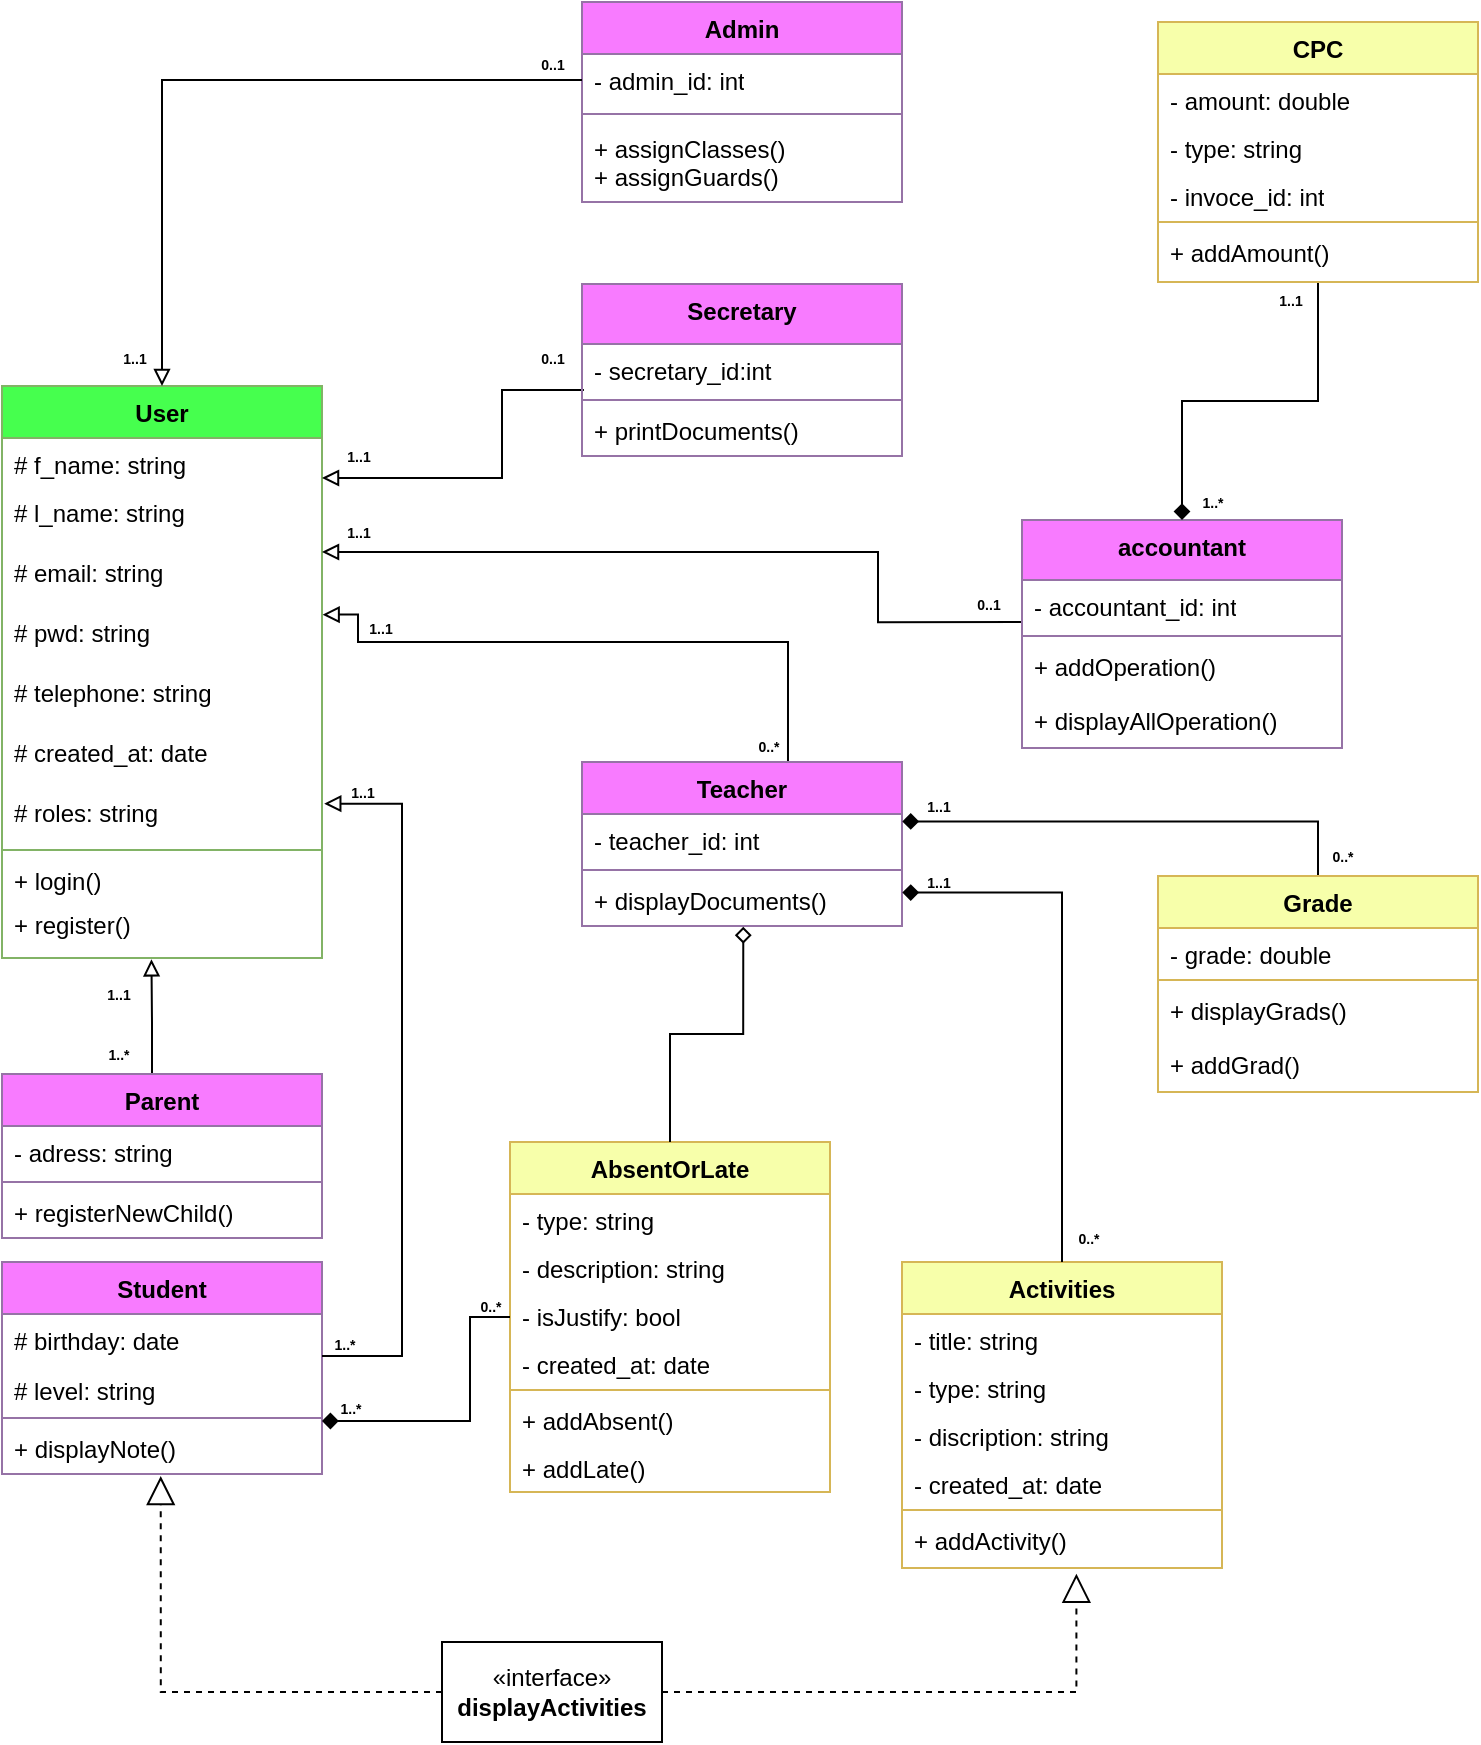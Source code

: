 <mxfile version="26.1.0">
  <diagram id="C5RBs43oDa-KdzZeNtuy" name="Page-1">
    <mxGraphModel grid="1" page="1" gridSize="10" guides="1" tooltips="1" connect="1" arrows="1" fold="1" pageScale="1" pageWidth="827" pageHeight="1169" math="0" shadow="0">
      <root>
        <mxCell id="WIyWlLk6GJQsqaUBKTNV-0" />
        <mxCell id="WIyWlLk6GJQsqaUBKTNV-1" parent="WIyWlLk6GJQsqaUBKTNV-0" />
        <mxCell id="l_mH8X4KawMlUzGO-z-k-4" value="User" style="swimlane;fontStyle=1;align=center;verticalAlign=top;childLayout=stackLayout;horizontal=1;startSize=26;horizontalStack=0;resizeParent=1;resizeParentMax=0;resizeLast=0;collapsible=1;marginBottom=0;whiteSpace=wrap;html=1;fillColor=#46FF4E;strokeColor=#82b366;" vertex="1" parent="WIyWlLk6GJQsqaUBKTNV-1">
          <mxGeometry x="-784" y="312" width="160" height="286" as="geometry">
            <mxRectangle x="320" y="30" width="70" height="30" as="alternateBounds" />
          </mxGeometry>
        </mxCell>
        <mxCell id="l_mH8X4KawMlUzGO-z-k-5" value="# f_name: string" style="text;strokeColor=none;fillColor=none;align=left;verticalAlign=top;spacingLeft=4;spacingRight=4;overflow=hidden;rotatable=0;points=[[0,0.5],[1,0.5]];portConstraint=eastwest;whiteSpace=wrap;html=1;" vertex="1" parent="l_mH8X4KawMlUzGO-z-k-4">
          <mxGeometry y="26" width="160" height="24" as="geometry" />
        </mxCell>
        <mxCell id="ui3U_AdrFcBO4sHF8EMD-2" value="# l_name: string" style="text;strokeColor=none;fillColor=none;align=left;verticalAlign=top;spacingLeft=4;spacingRight=4;overflow=hidden;rotatable=0;points=[[0,0.5],[1,0.5]];portConstraint=eastwest;whiteSpace=wrap;html=1;" vertex="1" parent="l_mH8X4KawMlUzGO-z-k-4">
          <mxGeometry y="50" width="160" height="30" as="geometry" />
        </mxCell>
        <mxCell id="ui3U_AdrFcBO4sHF8EMD-9" value="&lt;div&gt;# email: string&lt;/div&gt;" style="text;strokeColor=none;fillColor=none;align=left;verticalAlign=top;spacingLeft=4;spacingRight=4;overflow=hidden;rotatable=0;points=[[0,0.5],[1,0.5]];portConstraint=eastwest;whiteSpace=wrap;html=1;" vertex="1" parent="l_mH8X4KawMlUzGO-z-k-4">
          <mxGeometry y="80" width="160" height="30" as="geometry" />
        </mxCell>
        <mxCell id="ui3U_AdrFcBO4sHF8EMD-8" value="&lt;div&gt;&lt;span style=&quot;background-color: transparent; color: light-dark(rgb(0, 0, 0), rgb(255, 255, 255));&quot;&gt;# pwd: string&lt;/span&gt;&lt;/div&gt;" style="text;strokeColor=none;fillColor=none;align=left;verticalAlign=top;spacingLeft=4;spacingRight=4;overflow=hidden;rotatable=0;points=[[0,0.5],[1,0.5]];portConstraint=eastwest;whiteSpace=wrap;html=1;" vertex="1" parent="l_mH8X4KawMlUzGO-z-k-4">
          <mxGeometry y="110" width="160" height="30" as="geometry" />
        </mxCell>
        <mxCell id="ui3U_AdrFcBO4sHF8EMD-11" value="&lt;div&gt;&lt;span style=&quot;background-color: transparent; color: light-dark(rgb(0, 0, 0), rgb(255, 255, 255));&quot;&gt;# telephone: string&lt;/span&gt;&lt;/div&gt;" style="text;strokeColor=none;fillColor=none;align=left;verticalAlign=top;spacingLeft=4;spacingRight=4;overflow=hidden;rotatable=0;points=[[0,0.5],[1,0.5]];portConstraint=eastwest;whiteSpace=wrap;html=1;" vertex="1" parent="l_mH8X4KawMlUzGO-z-k-4">
          <mxGeometry y="140" width="160" height="30" as="geometry" />
        </mxCell>
        <mxCell id="ui3U_AdrFcBO4sHF8EMD-12" value="&lt;div&gt;&lt;span style=&quot;background-color: transparent; color: light-dark(rgb(0, 0, 0), rgb(255, 255, 255));&quot;&gt;# created_at: date&lt;/span&gt;&lt;/div&gt;" style="text;strokeColor=none;fillColor=none;align=left;verticalAlign=top;spacingLeft=4;spacingRight=4;overflow=hidden;rotatable=0;points=[[0,0.5],[1,0.5]];portConstraint=eastwest;whiteSpace=wrap;html=1;" vertex="1" parent="l_mH8X4KawMlUzGO-z-k-4">
          <mxGeometry y="170" width="160" height="30" as="geometry" />
        </mxCell>
        <mxCell id="ui3U_AdrFcBO4sHF8EMD-10" value="&lt;div&gt;&lt;span style=&quot;background-color: transparent; color: light-dark(rgb(0, 0, 0), rgb(255, 255, 255));&quot;&gt;# roles: string&lt;/span&gt;&lt;/div&gt;" style="text;strokeColor=none;fillColor=none;align=left;verticalAlign=top;spacingLeft=4;spacingRight=4;overflow=hidden;rotatable=0;points=[[0,0.5],[1,0.5]];portConstraint=eastwest;whiteSpace=wrap;html=1;" vertex="1" parent="l_mH8X4KawMlUzGO-z-k-4">
          <mxGeometry y="200" width="160" height="30" as="geometry" />
        </mxCell>
        <mxCell id="l_mH8X4KawMlUzGO-z-k-6" value="" style="line;strokeWidth=1;fillColor=none;align=left;verticalAlign=middle;spacingTop=-1;spacingLeft=3;spacingRight=3;rotatable=0;labelPosition=right;points=[];portConstraint=eastwest;strokeColor=inherit;" vertex="1" parent="l_mH8X4KawMlUzGO-z-k-4">
          <mxGeometry y="230" width="160" height="4" as="geometry" />
        </mxCell>
        <mxCell id="l_mH8X4KawMlUzGO-z-k-7" value="&lt;div&gt;+ login()&lt;/div&gt;" style="text;strokeColor=none;fillColor=none;align=left;verticalAlign=top;spacingLeft=4;spacingRight=4;overflow=hidden;rotatable=0;points=[[0,0.5],[1,0.5]];portConstraint=eastwest;whiteSpace=wrap;html=1;" vertex="1" parent="l_mH8X4KawMlUzGO-z-k-4">
          <mxGeometry y="234" width="160" height="22" as="geometry" />
        </mxCell>
        <mxCell id="ui3U_AdrFcBO4sHF8EMD-13" value="+ register()" style="text;strokeColor=none;fillColor=none;align=left;verticalAlign=top;spacingLeft=4;spacingRight=4;overflow=hidden;rotatable=0;points=[[0,0.5],[1,0.5]];portConstraint=eastwest;whiteSpace=wrap;html=1;" vertex="1" parent="l_mH8X4KawMlUzGO-z-k-4">
          <mxGeometry y="256" width="160" height="30" as="geometry" />
        </mxCell>
        <mxCell id="l_mH8X4KawMlUzGO-z-k-37" style="edgeStyle=orthogonalEdgeStyle;rounded=0;orthogonalLoop=1;jettySize=auto;html=1;endArrow=block;endFill=0;jumpSize=8;entryX=1.002;entryY=0.144;entryDx=0;entryDy=0;entryPerimeter=0;" edge="1" parent="WIyWlLk6GJQsqaUBKTNV-1" target="ui3U_AdrFcBO4sHF8EMD-8">
          <mxGeometry relative="1" as="geometry">
            <mxPoint x="-606" y="430" as="targetPoint" />
            <Array as="points">
              <mxPoint x="-391" y="440" />
              <mxPoint x="-606" y="440" />
              <mxPoint x="-606" y="426" />
            </Array>
            <mxPoint x="-391.004" y="500" as="sourcePoint" />
          </mxGeometry>
        </mxCell>
        <mxCell id="l_mH8X4KawMlUzGO-z-k-8" value="Teacher" style="swimlane;fontStyle=1;align=center;verticalAlign=top;childLayout=stackLayout;horizontal=1;startSize=26;horizontalStack=0;resizeParent=1;resizeParentMax=0;resizeLast=0;collapsible=1;marginBottom=0;whiteSpace=wrap;html=1;fillColor=#F87BFF;strokeColor=#9673a6;" vertex="1" parent="WIyWlLk6GJQsqaUBKTNV-1">
          <mxGeometry x="-494" y="500" width="160" height="82" as="geometry">
            <mxRectangle x="580" y="70" width="70" height="30" as="alternateBounds" />
          </mxGeometry>
        </mxCell>
        <mxCell id="l_mH8X4KawMlUzGO-z-k-9" value="- teacher_id: int" style="text;strokeColor=none;fillColor=none;align=left;verticalAlign=top;spacingLeft=4;spacingRight=4;overflow=hidden;rotatable=0;points=[[0,0.5],[1,0.5]];portConstraint=eastwest;whiteSpace=wrap;html=1;" vertex="1" parent="l_mH8X4KawMlUzGO-z-k-8">
          <mxGeometry y="26" width="160" height="26" as="geometry" />
        </mxCell>
        <mxCell id="l_mH8X4KawMlUzGO-z-k-10" value="" style="line;strokeWidth=1;fillColor=none;align=left;verticalAlign=middle;spacingTop=-1;spacingLeft=3;spacingRight=3;rotatable=0;labelPosition=right;points=[];portConstraint=eastwest;strokeColor=inherit;" vertex="1" parent="l_mH8X4KawMlUzGO-z-k-8">
          <mxGeometry y="52" width="160" height="4" as="geometry" />
        </mxCell>
        <mxCell id="l_mH8X4KawMlUzGO-z-k-11" value="+ displayDocuments()" style="text;strokeColor=none;fillColor=none;align=left;verticalAlign=top;spacingLeft=4;spacingRight=4;overflow=hidden;rotatable=0;points=[[0,0.5],[1,0.5]];portConstraint=eastwest;whiteSpace=wrap;html=1;" vertex="1" parent="l_mH8X4KawMlUzGO-z-k-8">
          <mxGeometry y="56" width="160" height="26" as="geometry" />
        </mxCell>
        <mxCell id="l_mH8X4KawMlUzGO-z-k-12" value="Student" style="swimlane;fontStyle=1;align=center;verticalAlign=top;childLayout=stackLayout;horizontal=1;startSize=26;horizontalStack=0;resizeParent=1;resizeParentMax=0;resizeLast=0;collapsible=1;marginBottom=0;whiteSpace=wrap;html=1;fillColor=#F87BFF;strokeColor=#9673a6;" vertex="1" parent="WIyWlLk6GJQsqaUBKTNV-1">
          <mxGeometry x="-784" y="750" width="160" height="106" as="geometry">
            <mxRectangle x="670" y="200" width="70" height="30" as="alternateBounds" />
          </mxGeometry>
        </mxCell>
        <mxCell id="l_mH8X4KawMlUzGO-z-k-13" value="# birthday: date" style="text;strokeColor=none;fillColor=none;align=left;verticalAlign=top;spacingLeft=4;spacingRight=4;overflow=hidden;rotatable=0;points=[[0,0.5],[1,0.5]];portConstraint=eastwest;whiteSpace=wrap;html=1;" vertex="1" parent="l_mH8X4KawMlUzGO-z-k-12">
          <mxGeometry y="26" width="160" height="25" as="geometry" />
        </mxCell>
        <mxCell id="Yjmmr0oVw0jeOqbne9gF-8" value="&lt;div&gt;# level: string&lt;/div&gt;" style="text;strokeColor=none;fillColor=none;align=left;verticalAlign=top;spacingLeft=4;spacingRight=4;overflow=hidden;rotatable=0;points=[[0,0.5],[1,0.5]];portConstraint=eastwest;whiteSpace=wrap;html=1;" vertex="1" parent="l_mH8X4KawMlUzGO-z-k-12">
          <mxGeometry y="51" width="160" height="25" as="geometry" />
        </mxCell>
        <mxCell id="l_mH8X4KawMlUzGO-z-k-14" value="" style="line;strokeWidth=1;fillColor=none;align=left;verticalAlign=middle;spacingTop=-1;spacingLeft=3;spacingRight=3;rotatable=0;labelPosition=right;points=[];portConstraint=eastwest;strokeColor=inherit;" vertex="1" parent="l_mH8X4KawMlUzGO-z-k-12">
          <mxGeometry y="76" width="160" height="4" as="geometry" />
        </mxCell>
        <mxCell id="l_mH8X4KawMlUzGO-z-k-15" value="+ displayNote()" style="text;strokeColor=none;fillColor=none;align=left;verticalAlign=top;spacingLeft=4;spacingRight=4;overflow=hidden;rotatable=0;points=[[0,0.5],[1,0.5]];portConstraint=eastwest;whiteSpace=wrap;html=1;" vertex="1" parent="l_mH8X4KawMlUzGO-z-k-12">
          <mxGeometry y="80" width="160" height="26" as="geometry" />
        </mxCell>
        <mxCell id="l_mH8X4KawMlUzGO-z-k-16" value="Admin" style="swimlane;fontStyle=1;align=center;verticalAlign=top;childLayout=stackLayout;horizontal=1;startSize=26;horizontalStack=0;resizeParent=1;resizeParentMax=0;resizeLast=0;collapsible=1;marginBottom=0;whiteSpace=wrap;html=1;fillColor=#F87BFF;strokeColor=#9673a6;" vertex="1" parent="WIyWlLk6GJQsqaUBKTNV-1">
          <mxGeometry x="-494" y="120" width="160" height="100" as="geometry">
            <mxRectangle x="240" y="190" width="70" height="30" as="alternateBounds" />
          </mxGeometry>
        </mxCell>
        <mxCell id="l_mH8X4KawMlUzGO-z-k-17" value="- admin_id: int" style="text;strokeColor=none;fillColor=none;align=left;verticalAlign=top;spacingLeft=4;spacingRight=4;overflow=hidden;rotatable=0;points=[[0,0.5],[1,0.5]];portConstraint=eastwest;whiteSpace=wrap;html=1;" vertex="1" parent="l_mH8X4KawMlUzGO-z-k-16">
          <mxGeometry y="26" width="160" height="26" as="geometry" />
        </mxCell>
        <mxCell id="l_mH8X4KawMlUzGO-z-k-18" value="" style="line;strokeWidth=1;fillColor=none;align=left;verticalAlign=middle;spacingTop=-1;spacingLeft=3;spacingRight=3;rotatable=0;labelPosition=right;points=[];portConstraint=eastwest;strokeColor=inherit;" vertex="1" parent="l_mH8X4KawMlUzGO-z-k-16">
          <mxGeometry y="52" width="160" height="8" as="geometry" />
        </mxCell>
        <mxCell id="l_mH8X4KawMlUzGO-z-k-19" value="+&amp;nbsp;assignClasses()&lt;div&gt;+&amp;nbsp;assignGuards()&lt;/div&gt;" style="text;strokeColor=none;fillColor=none;align=left;verticalAlign=top;spacingLeft=4;spacingRight=4;overflow=hidden;rotatable=0;points=[[0,0.5],[1,0.5]];portConstraint=eastwest;whiteSpace=wrap;html=1;" vertex="1" parent="l_mH8X4KawMlUzGO-z-k-16">
          <mxGeometry y="60" width="160" height="40" as="geometry" />
        </mxCell>
        <mxCell id="l_mH8X4KawMlUzGO-z-k-40" style="edgeStyle=orthogonalEdgeStyle;rounded=0;orthogonalLoop=1;jettySize=auto;html=1;exitX=0.006;exitY=0.885;exitDx=0;exitDy=0;exitPerimeter=0;endArrow=block;endFill=0;jumpSize=8;" edge="1" parent="WIyWlLk6GJQsqaUBKTNV-1" source="l_mH8X4KawMlUzGO-z-k-21">
          <mxGeometry relative="1" as="geometry">
            <mxPoint x="-624" y="358" as="targetPoint" />
            <Array as="points">
              <mxPoint x="-534" y="314" />
              <mxPoint x="-534" y="358" />
            </Array>
          </mxGeometry>
        </mxCell>
        <mxCell id="l_mH8X4KawMlUzGO-z-k-20" value="Secretary" style="swimlane;fontStyle=1;align=center;verticalAlign=top;childLayout=stackLayout;horizontal=1;startSize=30;horizontalStack=0;resizeParent=1;resizeParentMax=0;resizeLast=0;collapsible=1;marginBottom=0;whiteSpace=wrap;html=1;fillColor=#F87BFF;strokeColor=#9673a6;" vertex="1" parent="WIyWlLk6GJQsqaUBKTNV-1">
          <mxGeometry x="-494" y="261" width="160" height="86" as="geometry">
            <mxRectangle x="60" y="370" width="70" height="30" as="alternateBounds" />
          </mxGeometry>
        </mxCell>
        <mxCell id="l_mH8X4KawMlUzGO-z-k-21" value="- secretary_id:int" style="text;strokeColor=none;fillColor=none;align=left;verticalAlign=top;spacingLeft=4;spacingRight=4;overflow=hidden;rotatable=0;points=[[0,0.5],[1,0.5]];portConstraint=eastwest;whiteSpace=wrap;html=1;" vertex="1" parent="l_mH8X4KawMlUzGO-z-k-20">
          <mxGeometry y="30" width="160" height="26" as="geometry" />
        </mxCell>
        <mxCell id="l_mH8X4KawMlUzGO-z-k-22" value="" style="line;strokeWidth=1;fillColor=none;align=left;verticalAlign=middle;spacingTop=-1;spacingLeft=3;spacingRight=3;rotatable=0;labelPosition=right;points=[];portConstraint=eastwest;strokeColor=inherit;" vertex="1" parent="l_mH8X4KawMlUzGO-z-k-20">
          <mxGeometry y="56" width="160" height="4" as="geometry" />
        </mxCell>
        <mxCell id="l_mH8X4KawMlUzGO-z-k-23" value="+&amp;nbsp;printDocuments()" style="text;strokeColor=none;fillColor=none;align=left;verticalAlign=top;spacingLeft=4;spacingRight=4;overflow=hidden;rotatable=0;points=[[0,0.5],[1,0.5]];portConstraint=eastwest;whiteSpace=wrap;html=1;" vertex="1" parent="l_mH8X4KawMlUzGO-z-k-20">
          <mxGeometry y="60" width="160" height="26" as="geometry" />
        </mxCell>
        <mxCell id="l_mH8X4KawMlUzGO-z-k-55" style="edgeStyle=orthogonalEdgeStyle;rounded=0;orthogonalLoop=1;jettySize=auto;html=1;endArrow=block;endFill=0;jumpSize=8;exitX=0.003;exitY=0.81;exitDx=0;exitDy=0;exitPerimeter=0;" edge="1" parent="WIyWlLk6GJQsqaUBKTNV-1" source="l_mH8X4KawMlUzGO-z-k-25">
          <mxGeometry relative="1" as="geometry">
            <Array as="points">
              <mxPoint x="-346" y="430" />
              <mxPoint x="-346" y="395" />
            </Array>
            <mxPoint x="-624" y="395" as="targetPoint" />
          </mxGeometry>
        </mxCell>
        <mxCell id="l_mH8X4KawMlUzGO-z-k-24" value="accountant" style="swimlane;fontStyle=1;align=center;verticalAlign=top;childLayout=stackLayout;horizontal=1;startSize=30;horizontalStack=0;resizeParent=1;resizeParentMax=0;resizeLast=0;collapsible=1;marginBottom=0;whiteSpace=wrap;html=1;fillColor=#F87BFF;strokeColor=#9673a6;" vertex="1" parent="WIyWlLk6GJQsqaUBKTNV-1">
          <mxGeometry x="-274" y="379" width="160" height="114" as="geometry">
            <mxRectangle x="200" y="240" width="70" height="30" as="alternateBounds" />
          </mxGeometry>
        </mxCell>
        <mxCell id="l_mH8X4KawMlUzGO-z-k-25" value="- accountant_id: int" style="text;strokeColor=none;fillColor=none;align=left;verticalAlign=top;spacingLeft=4;spacingRight=4;overflow=hidden;rotatable=0;points=[[0,0.5],[1,0.5]];portConstraint=eastwest;whiteSpace=wrap;html=1;" vertex="1" parent="l_mH8X4KawMlUzGO-z-k-24">
          <mxGeometry y="30" width="160" height="26" as="geometry" />
        </mxCell>
        <mxCell id="l_mH8X4KawMlUzGO-z-k-26" value="" style="line;strokeWidth=1;fillColor=none;align=left;verticalAlign=middle;spacingTop=-1;spacingLeft=3;spacingRight=3;rotatable=0;labelPosition=right;points=[];portConstraint=eastwest;strokeColor=inherit;" vertex="1" parent="l_mH8X4KawMlUzGO-z-k-24">
          <mxGeometry y="56" width="160" height="4" as="geometry" />
        </mxCell>
        <mxCell id="l_mH8X4KawMlUzGO-z-k-27" value="+ addOperation()" style="text;strokeColor=none;fillColor=none;align=left;verticalAlign=top;spacingLeft=4;spacingRight=4;overflow=hidden;rotatable=0;points=[[0,0.5],[1,0.5]];portConstraint=eastwest;whiteSpace=wrap;html=1;" vertex="1" parent="l_mH8X4KawMlUzGO-z-k-24">
          <mxGeometry y="60" width="160" height="27" as="geometry" />
        </mxCell>
        <mxCell id="Yjmmr0oVw0jeOqbne9gF-6" value="&lt;div&gt;+ displayAllOperation()&lt;/div&gt;" style="text;strokeColor=none;fillColor=none;align=left;verticalAlign=top;spacingLeft=4;spacingRight=4;overflow=hidden;rotatable=0;points=[[0,0.5],[1,0.5]];portConstraint=eastwest;whiteSpace=wrap;html=1;" vertex="1" parent="l_mH8X4KawMlUzGO-z-k-24">
          <mxGeometry y="87" width="160" height="27" as="geometry" />
        </mxCell>
        <mxCell id="l_mH8X4KawMlUzGO-z-k-58" style="edgeStyle=orthogonalEdgeStyle;rounded=0;orthogonalLoop=1;jettySize=auto;html=1;endArrow=block;endFill=0;jumpSize=8;entryX=0.467;entryY=1.022;entryDx=0;entryDy=0;entryPerimeter=0;" edge="1" parent="WIyWlLk6GJQsqaUBKTNV-1" source="l_mH8X4KawMlUzGO-z-k-28" target="ui3U_AdrFcBO4sHF8EMD-13">
          <mxGeometry relative="1" as="geometry">
            <Array as="points">
              <mxPoint x="-709" y="630" />
              <mxPoint x="-709" y="630" />
            </Array>
            <mxPoint x="-709" y="650" as="sourcePoint" />
            <mxPoint x="-726" y="630" as="targetPoint" />
          </mxGeometry>
        </mxCell>
        <mxCell id="l_mH8X4KawMlUzGO-z-k-28" value="Parent" style="swimlane;fontStyle=1;align=center;verticalAlign=top;childLayout=stackLayout;horizontal=1;startSize=26;horizontalStack=0;resizeParent=1;resizeParentMax=0;resizeLast=0;collapsible=1;marginBottom=0;whiteSpace=wrap;html=1;fillColor=#F87BFF;strokeColor=#9673a6;" vertex="1" parent="WIyWlLk6GJQsqaUBKTNV-1">
          <mxGeometry x="-784" y="656" width="160" height="82" as="geometry">
            <mxRectangle x="370" y="160" width="70" height="30" as="alternateBounds" />
          </mxGeometry>
        </mxCell>
        <mxCell id="l_mH8X4KawMlUzGO-z-k-29" value="- adress: string" style="text;strokeColor=none;fillColor=none;align=left;verticalAlign=top;spacingLeft=4;spacingRight=4;overflow=hidden;rotatable=0;points=[[0,0.5],[1,0.5]];portConstraint=eastwest;whiteSpace=wrap;html=1;" vertex="1" parent="l_mH8X4KawMlUzGO-z-k-28">
          <mxGeometry y="26" width="160" height="26" as="geometry" />
        </mxCell>
        <mxCell id="l_mH8X4KawMlUzGO-z-k-30" value="" style="line;strokeWidth=1;fillColor=none;align=left;verticalAlign=middle;spacingTop=-1;spacingLeft=3;spacingRight=3;rotatable=0;labelPosition=right;points=[];portConstraint=eastwest;strokeColor=inherit;" vertex="1" parent="l_mH8X4KawMlUzGO-z-k-28">
          <mxGeometry y="52" width="160" height="4" as="geometry" />
        </mxCell>
        <mxCell id="l_mH8X4KawMlUzGO-z-k-31" value="+&amp;nbsp;registerNewChild()" style="text;strokeColor=none;fillColor=none;align=left;verticalAlign=top;spacingLeft=4;spacingRight=4;overflow=hidden;rotatable=0;points=[[0,0.5],[1,0.5]];portConstraint=eastwest;whiteSpace=wrap;html=1;" vertex="1" parent="l_mH8X4KawMlUzGO-z-k-28">
          <mxGeometry y="56" width="160" height="26" as="geometry" />
        </mxCell>
        <mxCell id="l_mH8X4KawMlUzGO-z-k-60" style="edgeStyle=orthogonalEdgeStyle;rounded=0;orthogonalLoop=1;jettySize=auto;html=1;endArrow=diamond;endFill=1;entryX=1.001;entryY=0.142;entryDx=0;entryDy=0;entryPerimeter=0;exitX=0.5;exitY=0;exitDx=0;exitDy=0;" edge="1" parent="WIyWlLk6GJQsqaUBKTNV-1" source="l_mH8X4KawMlUzGO-z-k-45" target="l_mH8X4KawMlUzGO-z-k-9">
          <mxGeometry relative="1" as="geometry">
            <mxPoint x="-144.16" y="586" as="sourcePoint" />
            <mxPoint x="-324.0" y="528.994" as="targetPoint" />
            <Array as="points">
              <mxPoint x="-126" y="530" />
            </Array>
          </mxGeometry>
        </mxCell>
        <mxCell id="l_mH8X4KawMlUzGO-z-k-45" value="Grade" style="swimlane;fontStyle=1;align=center;verticalAlign=top;childLayout=stackLayout;horizontal=1;startSize=26;horizontalStack=0;resizeParent=1;resizeParentMax=0;resizeLast=0;collapsible=1;marginBottom=0;whiteSpace=wrap;html=1;fillColor=#F7FFAA;strokeColor=#d6b656;" vertex="1" parent="WIyWlLk6GJQsqaUBKTNV-1">
          <mxGeometry x="-206" y="557" width="160" height="108" as="geometry">
            <mxRectangle x="670" y="200" width="70" height="30" as="alternateBounds" />
          </mxGeometry>
        </mxCell>
        <mxCell id="l_mH8X4KawMlUzGO-z-k-46" value="- grade: double" style="text;strokeColor=none;fillColor=none;align=left;verticalAlign=top;spacingLeft=4;spacingRight=4;overflow=hidden;rotatable=0;points=[[0,0.5],[1,0.5]];portConstraint=eastwest;whiteSpace=wrap;html=1;" vertex="1" parent="l_mH8X4KawMlUzGO-z-k-45">
          <mxGeometry y="26" width="160" height="24" as="geometry" />
        </mxCell>
        <mxCell id="l_mH8X4KawMlUzGO-z-k-47" value="" style="line;strokeWidth=1;fillColor=none;align=left;verticalAlign=middle;spacingTop=-1;spacingLeft=3;spacingRight=3;rotatable=0;labelPosition=right;points=[];portConstraint=eastwest;strokeColor=inherit;" vertex="1" parent="l_mH8X4KawMlUzGO-z-k-45">
          <mxGeometry y="50" width="160" height="4" as="geometry" />
        </mxCell>
        <mxCell id="l_mH8X4KawMlUzGO-z-k-48" value="&lt;span style=&quot;text-wrap-mode: nowrap; background-color: rgb(255, 255, 255);&quot;&gt;+ displayGrads()&lt;/span&gt;" style="text;strokeColor=none;fillColor=none;align=left;verticalAlign=top;spacingLeft=4;spacingRight=4;overflow=hidden;rotatable=0;points=[[0,0.5],[1,0.5]];portConstraint=eastwest;whiteSpace=wrap;html=1;" vertex="1" parent="l_mH8X4KawMlUzGO-z-k-45">
          <mxGeometry y="54" width="160" height="27" as="geometry" />
        </mxCell>
        <mxCell id="Yjmmr0oVw0jeOqbne9gF-7" value="&lt;div&gt;&lt;span style=&quot;text-wrap-mode: nowrap; background-color: rgb(255, 255, 255);&quot;&gt;+ addGrad()&lt;/span&gt;&lt;/div&gt;" style="text;strokeColor=none;fillColor=none;align=left;verticalAlign=top;spacingLeft=4;spacingRight=4;overflow=hidden;rotatable=0;points=[[0,0.5],[1,0.5]];portConstraint=eastwest;whiteSpace=wrap;html=1;" vertex="1" parent="l_mH8X4KawMlUzGO-z-k-45">
          <mxGeometry y="81" width="160" height="27" as="geometry" />
        </mxCell>
        <mxCell id="l_mH8X4KawMlUzGO-z-k-49" value="Activities" style="swimlane;fontStyle=1;align=center;verticalAlign=top;childLayout=stackLayout;horizontal=1;startSize=26;horizontalStack=0;resizeParent=1;resizeParentMax=0;resizeLast=0;collapsible=1;marginBottom=0;whiteSpace=wrap;html=1;fillColor=#F7FFAA;strokeColor=#d6b656;" vertex="1" parent="WIyWlLk6GJQsqaUBKTNV-1">
          <mxGeometry x="-334" y="750" width="160" height="153" as="geometry">
            <mxRectangle x="670" y="200" width="70" height="30" as="alternateBounds" />
          </mxGeometry>
        </mxCell>
        <mxCell id="l_mH8X4KawMlUzGO-z-k-50" value="- title: string" style="text;strokeColor=none;fillColor=none;align=left;verticalAlign=top;spacingLeft=4;spacingRight=4;overflow=hidden;rotatable=0;points=[[0,0.5],[1,0.5]];portConstraint=eastwest;whiteSpace=wrap;html=1;" vertex="1" parent="l_mH8X4KawMlUzGO-z-k-49">
          <mxGeometry y="26" width="160" height="24" as="geometry" />
        </mxCell>
        <mxCell id="ui3U_AdrFcBO4sHF8EMD-0" value="- type: string" style="text;strokeColor=none;fillColor=none;align=left;verticalAlign=top;spacingLeft=4;spacingRight=4;overflow=hidden;rotatable=0;points=[[0,0.5],[1,0.5]];portConstraint=eastwest;whiteSpace=wrap;html=1;" vertex="1" parent="l_mH8X4KawMlUzGO-z-k-49">
          <mxGeometry y="50" width="160" height="24" as="geometry" />
        </mxCell>
        <mxCell id="x5WPUFtIR_pD6KWoWvyF-1" value="- discription: string" style="text;strokeColor=none;fillColor=none;align=left;verticalAlign=top;spacingLeft=4;spacingRight=4;overflow=hidden;rotatable=0;points=[[0,0.5],[1,0.5]];portConstraint=eastwest;whiteSpace=wrap;html=1;" vertex="1" parent="l_mH8X4KawMlUzGO-z-k-49">
          <mxGeometry y="74" width="160" height="24" as="geometry" />
        </mxCell>
        <mxCell id="x5WPUFtIR_pD6KWoWvyF-0" value="- created_at: date" style="text;strokeColor=none;fillColor=none;align=left;verticalAlign=top;spacingLeft=4;spacingRight=4;overflow=hidden;rotatable=0;points=[[0,0.5],[1,0.5]];portConstraint=eastwest;whiteSpace=wrap;html=1;" vertex="1" parent="l_mH8X4KawMlUzGO-z-k-49">
          <mxGeometry y="98" width="160" height="24" as="geometry" />
        </mxCell>
        <mxCell id="l_mH8X4KawMlUzGO-z-k-51" value="" style="line;strokeWidth=1;fillColor=none;align=left;verticalAlign=middle;spacingTop=-1;spacingLeft=3;spacingRight=3;rotatable=0;labelPosition=right;points=[];portConstraint=eastwest;strokeColor=inherit;" vertex="1" parent="l_mH8X4KawMlUzGO-z-k-49">
          <mxGeometry y="122" width="160" height="4" as="geometry" />
        </mxCell>
        <mxCell id="l_mH8X4KawMlUzGO-z-k-52" value="&lt;div&gt;&lt;span style=&quot;text-wrap-mode: nowrap; background-color: rgb(255, 255, 255);&quot;&gt;+ addActivity()&lt;/span&gt;&lt;/div&gt;" style="text;strokeColor=none;fillColor=none;align=left;verticalAlign=top;spacingLeft=4;spacingRight=4;overflow=hidden;rotatable=0;points=[[0,0.5],[1,0.5]];portConstraint=eastwest;whiteSpace=wrap;html=1;" vertex="1" parent="l_mH8X4KawMlUzGO-z-k-49">
          <mxGeometry y="126" width="160" height="27" as="geometry" />
        </mxCell>
        <mxCell id="l_mH8X4KawMlUzGO-z-k-56" style="edgeStyle=orthogonalEdgeStyle;rounded=0;orthogonalLoop=1;jettySize=auto;html=1;entryX=0.5;entryY=0;entryDx=0;entryDy=0;endArrow=block;endFill=0;jumpSize=8;" edge="1" parent="WIyWlLk6GJQsqaUBKTNV-1" source="l_mH8X4KawMlUzGO-z-k-17" target="l_mH8X4KawMlUzGO-z-k-4">
          <mxGeometry relative="1" as="geometry" />
        </mxCell>
        <mxCell id="l_mH8X4KawMlUzGO-z-k-59" style="edgeStyle=orthogonalEdgeStyle;rounded=0;orthogonalLoop=1;jettySize=auto;html=1;endArrow=block;endFill=0;jumpSize=8;entryX=1.007;entryY=0.295;entryDx=0;entryDy=0;entryPerimeter=0;" edge="1" parent="WIyWlLk6GJQsqaUBKTNV-1" source="l_mH8X4KawMlUzGO-z-k-13" target="ui3U_AdrFcBO4sHF8EMD-10">
          <mxGeometry relative="1" as="geometry">
            <Array as="points">
              <mxPoint x="-584" y="797" />
              <mxPoint x="-584" y="521" />
            </Array>
            <mxPoint x="-590" y="520" as="targetPoint" />
          </mxGeometry>
        </mxCell>
        <mxCell id="l_mH8X4KawMlUzGO-z-k-62" style="edgeStyle=orthogonalEdgeStyle;rounded=0;orthogonalLoop=1;jettySize=auto;html=1;entryX=1.001;entryY=0.357;entryDx=0;entryDy=0;entryPerimeter=0;endArrow=diamond;endFill=1;" edge="1" parent="WIyWlLk6GJQsqaUBKTNV-1" source="l_mH8X4KawMlUzGO-z-k-49" target="l_mH8X4KawMlUzGO-z-k-11">
          <mxGeometry relative="1" as="geometry" />
        </mxCell>
        <mxCell id="l_mH8X4KawMlUzGO-z-k-63" value="«interface»&lt;br&gt;&lt;b&gt;displayActivities&lt;/b&gt;" style="html=1;whiteSpace=wrap;" vertex="1" parent="WIyWlLk6GJQsqaUBKTNV-1">
          <mxGeometry x="-564" y="940" width="110" height="50" as="geometry" />
        </mxCell>
        <mxCell id="l_mH8X4KawMlUzGO-z-k-64" value="" style="endArrow=block;dashed=1;endFill=0;endSize=12;html=1;rounded=0;exitX=1;exitY=0.5;exitDx=0;exitDy=0;entryX=0.545;entryY=1.105;entryDx=0;entryDy=0;entryPerimeter=0;edgeStyle=orthogonalEdgeStyle;" edge="1" parent="WIyWlLk6GJQsqaUBKTNV-1" source="l_mH8X4KawMlUzGO-z-k-63" target="l_mH8X4KawMlUzGO-z-k-52">
          <mxGeometry width="160" relative="1" as="geometry">
            <mxPoint x="-394" y="920" as="sourcePoint" />
            <mxPoint x="-234" y="920" as="targetPoint" />
            <Array as="points">
              <mxPoint x="-247" y="965" />
            </Array>
          </mxGeometry>
        </mxCell>
        <mxCell id="l_mH8X4KawMlUzGO-z-k-66" style="edgeStyle=orthogonalEdgeStyle;rounded=0;orthogonalLoop=1;jettySize=auto;html=1;entryX=0.496;entryY=1.038;entryDx=0;entryDy=0;entryPerimeter=0;dashed=1;endArrow=block;endFill=0;endSize=12;" edge="1" parent="WIyWlLk6GJQsqaUBKTNV-1" source="l_mH8X4KawMlUzGO-z-k-63" target="l_mH8X4KawMlUzGO-z-k-15">
          <mxGeometry relative="1" as="geometry">
            <Array as="points">
              <mxPoint x="-705" y="965" />
            </Array>
          </mxGeometry>
        </mxCell>
        <mxCell id="l_mH8X4KawMlUzGO-z-k-69" value="&lt;span style=&quot;&quot;&gt;&lt;font style=&quot;font-size: 7px;&quot;&gt;&lt;b&gt;0..1&lt;/b&gt;&lt;/font&gt;&lt;/span&gt;" style="text;align=center;fontStyle=0;verticalAlign=middle;spacingLeft=3;spacingRight=3;strokeColor=none;rotatable=0;points=[[0,0.5],[1,0.5]];portConstraint=eastwest;html=1;" vertex="1" parent="WIyWlLk6GJQsqaUBKTNV-1">
          <mxGeometry x="-519" y="145" width="20" height="10" as="geometry" />
        </mxCell>
        <mxCell id="l_mH8X4KawMlUzGO-z-k-70" value="&lt;span style=&quot;&quot;&gt;&lt;font style=&quot;font-size: 7px;&quot;&gt;&lt;b&gt;1..1&lt;/b&gt;&lt;/font&gt;&lt;/span&gt;" style="text;align=center;fontStyle=0;verticalAlign=middle;spacingLeft=3;spacingRight=3;strokeColor=none;rotatable=0;points=[[0,0.5],[1,0.5]];portConstraint=eastwest;html=1;" vertex="1" parent="WIyWlLk6GJQsqaUBKTNV-1">
          <mxGeometry x="-728" y="292" width="20" height="10" as="geometry" />
        </mxCell>
        <mxCell id="l_mH8X4KawMlUzGO-z-k-71" value="&lt;span style=&quot;&quot;&gt;&lt;font style=&quot;font-size: 7px;&quot;&gt;&lt;b&gt;0..1&lt;/b&gt;&lt;/font&gt;&lt;/span&gt;" style="text;align=center;fontStyle=0;verticalAlign=middle;spacingLeft=3;spacingRight=3;strokeColor=none;rotatable=0;points=[[0,0.5],[1,0.5]];portConstraint=eastwest;html=1;" vertex="1" parent="WIyWlLk6GJQsqaUBKTNV-1">
          <mxGeometry x="-519" y="292" width="20" height="10" as="geometry" />
        </mxCell>
        <mxCell id="l_mH8X4KawMlUzGO-z-k-72" value="&lt;span style=&quot;&quot;&gt;&lt;font style=&quot;font-size: 7px;&quot;&gt;&lt;b&gt;1..1&lt;/b&gt;&lt;/font&gt;&lt;/span&gt;" style="text;align=center;fontStyle=0;verticalAlign=middle;spacingLeft=3;spacingRight=3;strokeColor=none;rotatable=0;points=[[0,0.5],[1,0.5]];portConstraint=eastwest;html=1;" vertex="1" parent="WIyWlLk6GJQsqaUBKTNV-1">
          <mxGeometry x="-616" y="341" width="20" height="10" as="geometry" />
        </mxCell>
        <mxCell id="l_mH8X4KawMlUzGO-z-k-73" value="&lt;span style=&quot;&quot;&gt;&lt;font style=&quot;font-size: 7px;&quot;&gt;&lt;b&gt;0..1&lt;/b&gt;&lt;/font&gt;&lt;/span&gt;" style="text;align=center;fontStyle=0;verticalAlign=middle;spacingLeft=3;spacingRight=3;strokeColor=none;rotatable=0;points=[[0,0.5],[1,0.5]];portConstraint=eastwest;html=1;" vertex="1" parent="WIyWlLk6GJQsqaUBKTNV-1">
          <mxGeometry x="-301" y="415" width="20" height="10" as="geometry" />
        </mxCell>
        <mxCell id="l_mH8X4KawMlUzGO-z-k-74" value="&lt;span style=&quot;&quot;&gt;&lt;font style=&quot;font-size: 7px;&quot;&gt;&lt;b&gt;1..1&lt;/b&gt;&lt;/font&gt;&lt;/span&gt;" style="text;align=center;fontStyle=0;verticalAlign=middle;spacingLeft=3;spacingRight=3;strokeColor=none;rotatable=0;points=[[0,0.5],[1,0.5]];portConstraint=eastwest;html=1;" vertex="1" parent="WIyWlLk6GJQsqaUBKTNV-1">
          <mxGeometry x="-616" y="379" width="20" height="10" as="geometry" />
        </mxCell>
        <mxCell id="l_mH8X4KawMlUzGO-z-k-75" value="&lt;span style=&quot;&quot;&gt;&lt;font style=&quot;font-size: 7px;&quot;&gt;&lt;b&gt;1..1&lt;/b&gt;&lt;/font&gt;&lt;/span&gt;" style="text;align=center;fontStyle=0;verticalAlign=middle;spacingLeft=3;spacingRight=3;strokeColor=none;rotatable=0;points=[[0,0.5],[1,0.5]];portConstraint=eastwest;html=1;" vertex="1" parent="WIyWlLk6GJQsqaUBKTNV-1">
          <mxGeometry x="-614" y="509" width="20" height="10" as="geometry" />
        </mxCell>
        <mxCell id="l_mH8X4KawMlUzGO-z-k-76" value="&lt;span style=&quot;&quot;&gt;&lt;font style=&quot;font-size: 7px;&quot;&gt;&lt;b&gt;1..1&lt;/b&gt;&lt;/font&gt;&lt;/span&gt;" style="text;align=center;fontStyle=0;verticalAlign=middle;spacingLeft=3;spacingRight=3;strokeColor=none;rotatable=0;points=[[0,0.5],[1,0.5]];portConstraint=eastwest;html=1;" vertex="1" parent="WIyWlLk6GJQsqaUBKTNV-1">
          <mxGeometry x="-605" y="427" width="20" height="10" as="geometry" />
        </mxCell>
        <mxCell id="l_mH8X4KawMlUzGO-z-k-77" value="&lt;span style=&quot;&quot;&gt;&lt;font style=&quot;font-size: 7px;&quot;&gt;&lt;b&gt;0..*&lt;/b&gt;&lt;/font&gt;&lt;/span&gt;" style="text;align=center;fontStyle=0;verticalAlign=middle;spacingLeft=3;spacingRight=3;strokeColor=none;rotatable=0;points=[[0,0.5],[1,0.5]];portConstraint=eastwest;html=1;" vertex="1" parent="WIyWlLk6GJQsqaUBKTNV-1">
          <mxGeometry x="-411" y="486" width="20" height="10" as="geometry" />
        </mxCell>
        <mxCell id="l_mH8X4KawMlUzGO-z-k-78" value="&lt;span style=&quot;&quot;&gt;&lt;font style=&quot;font-size: 7px;&quot;&gt;&lt;b&gt;1..1&lt;/b&gt;&lt;/font&gt;&lt;/span&gt;" style="text;align=center;fontStyle=0;verticalAlign=middle;spacingLeft=3;spacingRight=3;strokeColor=none;rotatable=0;points=[[0,0.5],[1,0.5]];portConstraint=eastwest;html=1;" vertex="1" parent="WIyWlLk6GJQsqaUBKTNV-1">
          <mxGeometry x="-736" y="610" width="20" height="10" as="geometry" />
        </mxCell>
        <mxCell id="l_mH8X4KawMlUzGO-z-k-79" value="&lt;span style=&quot;&quot;&gt;&lt;font style=&quot;font-size: 7px;&quot;&gt;&lt;b&gt;1..*&lt;/b&gt;&lt;/font&gt;&lt;/span&gt;" style="text;align=center;fontStyle=0;verticalAlign=middle;spacingLeft=3;spacingRight=3;strokeColor=none;rotatable=0;points=[[0,0.5],[1,0.5]];portConstraint=eastwest;html=1;" vertex="1" parent="WIyWlLk6GJQsqaUBKTNV-1">
          <mxGeometry x="-736" y="640" width="20" height="10" as="geometry" />
        </mxCell>
        <mxCell id="l_mH8X4KawMlUzGO-z-k-80" value="&lt;span style=&quot;&quot;&gt;&lt;font style=&quot;font-size: 7px;&quot;&gt;&lt;b&gt;1..*&lt;/b&gt;&lt;/font&gt;&lt;/span&gt;" style="text;align=center;fontStyle=0;verticalAlign=middle;spacingLeft=3;spacingRight=3;strokeColor=none;rotatable=0;points=[[0,0.5],[1,0.5]];portConstraint=eastwest;html=1;" vertex="1" parent="WIyWlLk6GJQsqaUBKTNV-1">
          <mxGeometry x="-623" y="785" width="20" height="10" as="geometry" />
        </mxCell>
        <mxCell id="l_mH8X4KawMlUzGO-z-k-81" value="&lt;span style=&quot;&quot;&gt;&lt;font style=&quot;font-size: 7px;&quot;&gt;&lt;b&gt;0..*&lt;/b&gt;&lt;/font&gt;&lt;/span&gt;" style="text;align=center;fontStyle=0;verticalAlign=middle;spacingLeft=3;spacingRight=3;strokeColor=none;rotatable=0;points=[[0,0.5],[1,0.5]];portConstraint=eastwest;html=1;" vertex="1" parent="WIyWlLk6GJQsqaUBKTNV-1">
          <mxGeometry x="-251" y="732" width="20" height="10" as="geometry" />
        </mxCell>
        <mxCell id="l_mH8X4KawMlUzGO-z-k-82" value="&lt;span style=&quot;&quot;&gt;&lt;font style=&quot;font-size: 7px;&quot;&gt;&lt;b&gt;1..1&lt;/b&gt;&lt;/font&gt;&lt;/span&gt;" style="text;align=center;fontStyle=0;verticalAlign=middle;spacingLeft=3;spacingRight=3;strokeColor=none;rotatable=0;points=[[0,0.5],[1,0.5]];portConstraint=eastwest;html=1;" vertex="1" parent="WIyWlLk6GJQsqaUBKTNV-1">
          <mxGeometry x="-326" y="554" width="20" height="10" as="geometry" />
        </mxCell>
        <mxCell id="l_mH8X4KawMlUzGO-z-k-83" value="&lt;span style=&quot;&quot;&gt;&lt;font style=&quot;font-size: 7px;&quot;&gt;&lt;b&gt;1..1&lt;/b&gt;&lt;/font&gt;&lt;/span&gt;" style="text;align=center;fontStyle=0;verticalAlign=middle;spacingLeft=3;spacingRight=3;strokeColor=none;rotatable=0;points=[[0,0.5],[1,0.5]];portConstraint=eastwest;html=1;" vertex="1" parent="WIyWlLk6GJQsqaUBKTNV-1">
          <mxGeometry x="-326" y="516" width="20" height="10" as="geometry" />
        </mxCell>
        <mxCell id="l_mH8X4KawMlUzGO-z-k-84" value="&lt;span style=&quot;&quot;&gt;&lt;font style=&quot;font-size: 7px;&quot;&gt;&lt;b&gt;0..*&lt;/b&gt;&lt;/font&gt;&lt;/span&gt;" style="text;align=center;fontStyle=0;verticalAlign=middle;spacingLeft=3;spacingRight=3;strokeColor=none;rotatable=0;points=[[0,0.5],[1,0.5]];portConstraint=eastwest;html=1;" vertex="1" parent="WIyWlLk6GJQsqaUBKTNV-1">
          <mxGeometry x="-124" y="541" width="20" height="10" as="geometry" />
        </mxCell>
        <mxCell id="x5WPUFtIR_pD6KWoWvyF-2" value="AbsentOrLate" style="swimlane;fontStyle=1;align=center;verticalAlign=top;childLayout=stackLayout;horizontal=1;startSize=26;horizontalStack=0;resizeParent=1;resizeParentMax=0;resizeLast=0;collapsible=1;marginBottom=0;whiteSpace=wrap;html=1;fillColor=#F7FFAA;strokeColor=#d6b656;" vertex="1" parent="WIyWlLk6GJQsqaUBKTNV-1">
          <mxGeometry x="-530" y="690" width="160" height="175" as="geometry">
            <mxRectangle x="670" y="200" width="70" height="30" as="alternateBounds" />
          </mxGeometry>
        </mxCell>
        <mxCell id="x5WPUFtIR_pD6KWoWvyF-4" value="- type: string" style="text;strokeColor=none;fillColor=none;align=left;verticalAlign=top;spacingLeft=4;spacingRight=4;overflow=hidden;rotatable=0;points=[[0,0.5],[1,0.5]];portConstraint=eastwest;whiteSpace=wrap;html=1;" vertex="1" parent="x5WPUFtIR_pD6KWoWvyF-2">
          <mxGeometry y="26" width="160" height="24" as="geometry" />
        </mxCell>
        <mxCell id="x5WPUFtIR_pD6KWoWvyF-5" value="- description: string" style="text;strokeColor=none;fillColor=none;align=left;verticalAlign=top;spacingLeft=4;spacingRight=4;overflow=hidden;rotatable=0;points=[[0,0.5],[1,0.5]];portConstraint=eastwest;whiteSpace=wrap;html=1;" vertex="1" parent="x5WPUFtIR_pD6KWoWvyF-2">
          <mxGeometry y="50" width="160" height="24" as="geometry" />
        </mxCell>
        <mxCell id="x5WPUFtIR_pD6KWoWvyF-10" value="- isJustify: bool" style="text;strokeColor=none;fillColor=none;align=left;verticalAlign=top;spacingLeft=4;spacingRight=4;overflow=hidden;rotatable=0;points=[[0,0.5],[1,0.5]];portConstraint=eastwest;whiteSpace=wrap;html=1;" vertex="1" parent="x5WPUFtIR_pD6KWoWvyF-2">
          <mxGeometry y="74" width="160" height="24" as="geometry" />
        </mxCell>
        <mxCell id="x5WPUFtIR_pD6KWoWvyF-6" value="- created_at: date" style="text;strokeColor=none;fillColor=none;align=left;verticalAlign=top;spacingLeft=4;spacingRight=4;overflow=hidden;rotatable=0;points=[[0,0.5],[1,0.5]];portConstraint=eastwest;whiteSpace=wrap;html=1;" vertex="1" parent="x5WPUFtIR_pD6KWoWvyF-2">
          <mxGeometry y="98" width="160" height="24" as="geometry" />
        </mxCell>
        <mxCell id="x5WPUFtIR_pD6KWoWvyF-7" value="" style="line;strokeWidth=1;fillColor=none;align=left;verticalAlign=middle;spacingTop=-1;spacingLeft=3;spacingRight=3;rotatable=0;labelPosition=right;points=[];portConstraint=eastwest;strokeColor=inherit;" vertex="1" parent="x5WPUFtIR_pD6KWoWvyF-2">
          <mxGeometry y="122" width="160" height="4" as="geometry" />
        </mxCell>
        <mxCell id="x5WPUFtIR_pD6KWoWvyF-8" value="&lt;div&gt;&lt;span style=&quot;text-wrap-mode: nowrap; background-color: rgb(255, 255, 255);&quot;&gt;+ addAbsent()&lt;/span&gt;&lt;/div&gt;" style="text;strokeColor=none;fillColor=none;align=left;verticalAlign=top;spacingLeft=4;spacingRight=4;overflow=hidden;rotatable=0;points=[[0,0.5],[1,0.5]];portConstraint=eastwest;whiteSpace=wrap;html=1;" vertex="1" parent="x5WPUFtIR_pD6KWoWvyF-2">
          <mxGeometry y="126" width="160" height="24" as="geometry" />
        </mxCell>
        <mxCell id="x5WPUFtIR_pD6KWoWvyF-9" value="&lt;div&gt;&lt;span style=&quot;text-wrap-mode: nowrap; background-color: rgb(255, 255, 255);&quot;&gt;+ addLate()&lt;/span&gt;&lt;/div&gt;" style="text;strokeColor=none;fillColor=none;align=left;verticalAlign=top;spacingLeft=4;spacingRight=4;overflow=hidden;rotatable=0;points=[[0,0.5],[1,0.5]];portConstraint=eastwest;whiteSpace=wrap;html=1;" vertex="1" parent="x5WPUFtIR_pD6KWoWvyF-2">
          <mxGeometry y="150" width="160" height="25" as="geometry" />
        </mxCell>
        <mxCell id="x5WPUFtIR_pD6KWoWvyF-11" style="edgeStyle=orthogonalEdgeStyle;rounded=0;orthogonalLoop=1;jettySize=auto;html=1;endArrow=diamond;endFill=1;entryX=1;entryY=0.75;entryDx=0;entryDy=0;" edge="1" parent="WIyWlLk6GJQsqaUBKTNV-1" source="x5WPUFtIR_pD6KWoWvyF-2" target="l_mH8X4KawMlUzGO-z-k-12">
          <mxGeometry relative="1" as="geometry">
            <Array as="points">
              <mxPoint x="-550" y="778" />
              <mxPoint x="-550" y="830" />
            </Array>
            <mxPoint x="-600" y="840" as="targetPoint" />
          </mxGeometry>
        </mxCell>
        <mxCell id="x5WPUFtIR_pD6KWoWvyF-13" value="&lt;span style=&quot;&quot;&gt;&lt;font style=&quot;font-size: 7px;&quot;&gt;&lt;b&gt;0..*&lt;/b&gt;&lt;/font&gt;&lt;/span&gt;" style="text;align=center;fontStyle=0;verticalAlign=middle;spacingLeft=3;spacingRight=3;strokeColor=none;rotatable=0;points=[[0,0.5],[1,0.5]];portConstraint=eastwest;html=1;" vertex="1" parent="WIyWlLk6GJQsqaUBKTNV-1">
          <mxGeometry x="-550" y="766" width="20" height="10" as="geometry" />
        </mxCell>
        <mxCell id="x5WPUFtIR_pD6KWoWvyF-14" value="&lt;span style=&quot;&quot;&gt;&lt;font style=&quot;font-size: 7px;&quot;&gt;&lt;b&gt;1..*&lt;/b&gt;&lt;/font&gt;&lt;/span&gt;" style="text;align=center;fontStyle=0;verticalAlign=middle;spacingLeft=3;spacingRight=3;strokeColor=none;rotatable=0;points=[[0,0.5],[1,0.5]];portConstraint=eastwest;html=1;" vertex="1" parent="WIyWlLk6GJQsqaUBKTNV-1">
          <mxGeometry x="-620" y="817" width="20" height="10" as="geometry" />
        </mxCell>
        <mxCell id="x5WPUFtIR_pD6KWoWvyF-15" style="edgeStyle=orthogonalEdgeStyle;rounded=0;orthogonalLoop=1;jettySize=auto;html=1;entryX=0.504;entryY=1.016;entryDx=0;entryDy=0;entryPerimeter=0;endArrow=diamond;endFill=0;" edge="1" parent="WIyWlLk6GJQsqaUBKTNV-1" source="x5WPUFtIR_pD6KWoWvyF-2" target="l_mH8X4KawMlUzGO-z-k-11">
          <mxGeometry relative="1" as="geometry" />
        </mxCell>
        <mxCell id="Yjmmr0oVw0jeOqbne9gF-10" style="edgeStyle=orthogonalEdgeStyle;rounded=0;orthogonalLoop=1;jettySize=auto;html=1;entryX=0.5;entryY=0;entryDx=0;entryDy=0;endArrow=diamond;endFill=1;" edge="1" parent="WIyWlLk6GJQsqaUBKTNV-1" source="Yjmmr0oVw0jeOqbne9gF-0" target="l_mH8X4KawMlUzGO-z-k-24">
          <mxGeometry relative="1" as="geometry" />
        </mxCell>
        <mxCell id="Yjmmr0oVw0jeOqbne9gF-0" value="CPC" style="swimlane;fontStyle=1;align=center;verticalAlign=top;childLayout=stackLayout;horizontal=1;startSize=26;horizontalStack=0;resizeParent=1;resizeParentMax=0;resizeLast=0;collapsible=1;marginBottom=0;whiteSpace=wrap;html=1;fillColor=#F7FFAA;strokeColor=#d6b656;" vertex="1" parent="WIyWlLk6GJQsqaUBKTNV-1">
          <mxGeometry x="-206" y="130" width="160" height="130" as="geometry">
            <mxRectangle x="670" y="200" width="70" height="30" as="alternateBounds" />
          </mxGeometry>
        </mxCell>
        <mxCell id="Yjmmr0oVw0jeOqbne9gF-1" value="- amount: double" style="text;strokeColor=none;fillColor=none;align=left;verticalAlign=top;spacingLeft=4;spacingRight=4;overflow=hidden;rotatable=0;points=[[0,0.5],[1,0.5]];portConstraint=eastwest;whiteSpace=wrap;html=1;" vertex="1" parent="Yjmmr0oVw0jeOqbne9gF-0">
          <mxGeometry y="26" width="160" height="24" as="geometry" />
        </mxCell>
        <mxCell id="Yjmmr0oVw0jeOqbne9gF-4" value="- type: string" style="text;strokeColor=none;fillColor=none;align=left;verticalAlign=top;spacingLeft=4;spacingRight=4;overflow=hidden;rotatable=0;points=[[0,0.5],[1,0.5]];portConstraint=eastwest;whiteSpace=wrap;html=1;" vertex="1" parent="Yjmmr0oVw0jeOqbne9gF-0">
          <mxGeometry y="50" width="160" height="24" as="geometry" />
        </mxCell>
        <mxCell id="Yjmmr0oVw0jeOqbne9gF-5" value="- invoce_id: int" style="text;strokeColor=none;fillColor=none;align=left;verticalAlign=top;spacingLeft=4;spacingRight=4;overflow=hidden;rotatable=0;points=[[0,0.5],[1,0.5]];portConstraint=eastwest;whiteSpace=wrap;html=1;" vertex="1" parent="Yjmmr0oVw0jeOqbne9gF-0">
          <mxGeometry y="74" width="160" height="24" as="geometry" />
        </mxCell>
        <mxCell id="Yjmmr0oVw0jeOqbne9gF-2" value="" style="line;strokeWidth=1;fillColor=none;align=left;verticalAlign=middle;spacingTop=-1;spacingLeft=3;spacingRight=3;rotatable=0;labelPosition=right;points=[];portConstraint=eastwest;strokeColor=inherit;" vertex="1" parent="Yjmmr0oVw0jeOqbne9gF-0">
          <mxGeometry y="98" width="160" height="4" as="geometry" />
        </mxCell>
        <mxCell id="Yjmmr0oVw0jeOqbne9gF-3" value="&lt;span style=&quot;text-wrap-mode: nowrap; background-color: rgb(255, 255, 255);&quot;&gt;+ addAmount()&lt;/span&gt;" style="text;strokeColor=none;fillColor=none;align=left;verticalAlign=top;spacingLeft=4;spacingRight=4;overflow=hidden;rotatable=0;points=[[0,0.5],[1,0.5]];portConstraint=eastwest;whiteSpace=wrap;html=1;" vertex="1" parent="Yjmmr0oVw0jeOqbne9gF-0">
          <mxGeometry y="102" width="160" height="28" as="geometry" />
        </mxCell>
        <mxCell id="Yjmmr0oVw0jeOqbne9gF-11" value="&lt;span style=&quot;&quot;&gt;&lt;font style=&quot;font-size: 7px;&quot;&gt;&lt;b&gt;1..*&lt;/b&gt;&lt;/font&gt;&lt;/span&gt;" style="text;align=center;fontStyle=0;verticalAlign=middle;spacingLeft=3;spacingRight=3;strokeColor=none;rotatable=0;points=[[0,0.5],[1,0.5]];portConstraint=eastwest;html=1;" vertex="1" parent="WIyWlLk6GJQsqaUBKTNV-1">
          <mxGeometry x="-189" y="364" width="20" height="10" as="geometry" />
        </mxCell>
        <mxCell id="Yjmmr0oVw0jeOqbne9gF-12" value="&lt;span style=&quot;&quot;&gt;&lt;font style=&quot;font-size: 7px;&quot;&gt;&lt;b&gt;1..1&lt;/b&gt;&lt;/font&gt;&lt;/span&gt;" style="text;align=center;fontStyle=0;verticalAlign=middle;spacingLeft=3;spacingRight=3;strokeColor=none;rotatable=0;points=[[0,0.5],[1,0.5]];portConstraint=eastwest;html=1;" vertex="1" parent="WIyWlLk6GJQsqaUBKTNV-1">
          <mxGeometry x="-150" y="263" width="20" height="10" as="geometry" />
        </mxCell>
      </root>
    </mxGraphModel>
  </diagram>
</mxfile>
